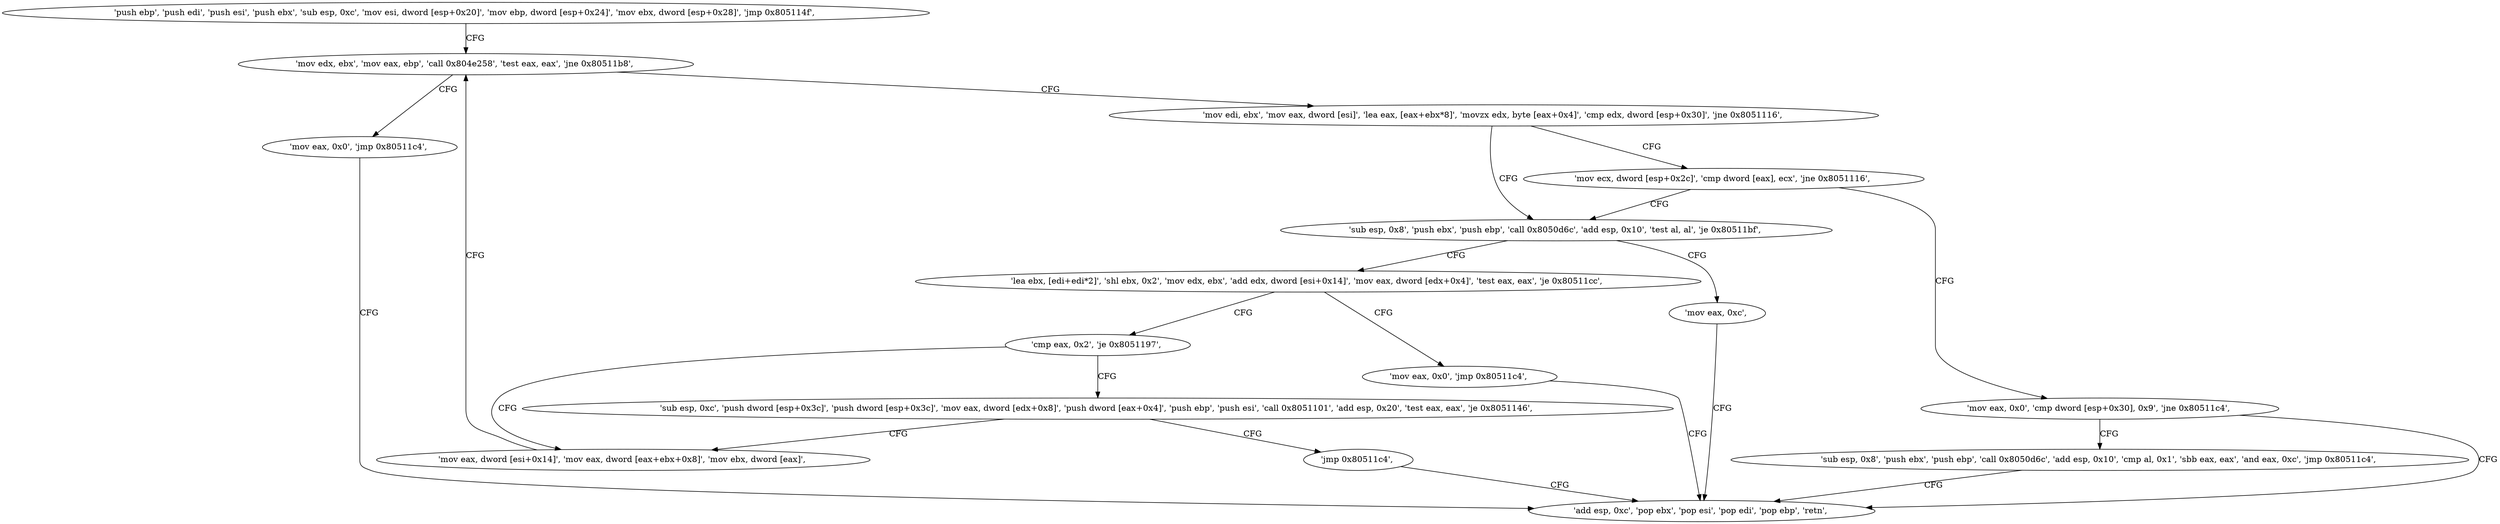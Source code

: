 digraph "func" {
"134549761" [label = "'push ebp', 'push edi', 'push esi', 'push ebx', 'sub esp, 0xc', 'mov esi, dword [esp+0x20]', 'mov ebp, dword [esp+0x24]', 'mov ebx, dword [esp+0x28]', 'jmp 0x805114f', " ]
"134549839" [label = "'mov edx, ebx', 'mov eax, ebp', 'call 0x804e258', 'test eax, eax', 'jne 0x80511b8', " ]
"134549944" [label = "'mov eax, 0x0', 'jmp 0x80511c4', " ]
"134549852" [label = "'mov edi, ebx', 'mov eax, dword [esi]', 'lea eax, [eax+ebx*8]', 'movzx edx, byte [eax+0x4]', 'cmp edx, dword [esp+0x30]', 'jne 0x8051116', " ]
"134549956" [label = "'add esp, 0xc', 'pop ebx', 'pop esi', 'pop edi', 'pop ebp', 'retn', " ]
"134549782" [label = "'sub esp, 0x8', 'push ebx', 'push ebp', 'call 0x8050d6c', 'add esp, 0x10', 'test al, al', 'je 0x80511bf', " ]
"134549869" [label = "'mov ecx, dword [esp+0x2c]', 'cmp dword [eax], ecx', 'jne 0x8051116', " ]
"134549951" [label = "'mov eax, 0xc', " ]
"134549803" [label = "'lea ebx, [edi+edi*2]', 'shl ebx, 0x2', 'mov edx, ebx', 'add edx, dword [esi+0x14]', 'mov eax, dword [edx+0x4]', 'test eax, eax', 'je 0x80511cc', " ]
"134549877" [label = "'mov eax, 0x0', 'cmp dword [esp+0x30], 0x9', 'jne 0x80511c4', " ]
"134549964" [label = "'mov eax, 0x0', 'jmp 0x80511c4', " ]
"134549825" [label = "'cmp eax, 0x2', 'je 0x8051197', " ]
"134549889" [label = "'sub esp, 0x8', 'push ebx', 'push ebp', 'call 0x8050d6c', 'add esp, 0x10', 'cmp al, 0x1', 'sbb eax, eax', 'and eax, 0xc', 'jmp 0x80511c4', " ]
"134549911" [label = "'sub esp, 0xc', 'push dword [esp+0x3c]', 'push dword [esp+0x3c]', 'mov eax, dword [edx+0x8]', 'push dword [eax+0x4]', 'push ebp', 'push esi', 'call 0x8051101', 'add esp, 0x20', 'test eax, eax', 'je 0x8051146', " ]
"134549830" [label = "'mov eax, dword [esi+0x14]', 'mov eax, dword [eax+ebx+0x8]', 'mov ebx, dword [eax]', " ]
"134549942" [label = "'jmp 0x80511c4', " ]
"134549761" -> "134549839" [ label = "CFG" ]
"134549839" -> "134549944" [ label = "CFG" ]
"134549839" -> "134549852" [ label = "CFG" ]
"134549944" -> "134549956" [ label = "CFG" ]
"134549852" -> "134549782" [ label = "CFG" ]
"134549852" -> "134549869" [ label = "CFG" ]
"134549782" -> "134549951" [ label = "CFG" ]
"134549782" -> "134549803" [ label = "CFG" ]
"134549869" -> "134549782" [ label = "CFG" ]
"134549869" -> "134549877" [ label = "CFG" ]
"134549951" -> "134549956" [ label = "CFG" ]
"134549803" -> "134549964" [ label = "CFG" ]
"134549803" -> "134549825" [ label = "CFG" ]
"134549877" -> "134549956" [ label = "CFG" ]
"134549877" -> "134549889" [ label = "CFG" ]
"134549964" -> "134549956" [ label = "CFG" ]
"134549825" -> "134549911" [ label = "CFG" ]
"134549825" -> "134549830" [ label = "CFG" ]
"134549889" -> "134549956" [ label = "CFG" ]
"134549911" -> "134549830" [ label = "CFG" ]
"134549911" -> "134549942" [ label = "CFG" ]
"134549830" -> "134549839" [ label = "CFG" ]
"134549942" -> "134549956" [ label = "CFG" ]
}
